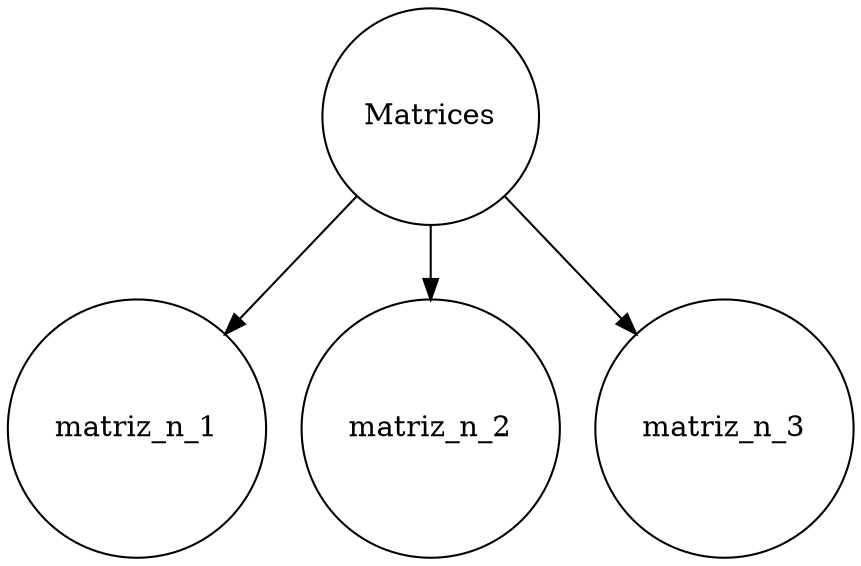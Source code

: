 digraph G{
A[label="Matrices", shape="circle"]
<lista.Nodo object at 0x0000022E0E9F46A0>[label="matriz_n_1",shape="circle"]
<lista.Nodo object at 0x0000022E0E9AEBE0>[label="matriz_n_2",shape="circle"]
<lista.Nodo object at 0x0000022E0E9F9FD0>[label="matriz_n_3",shape="circle"]
A-><lista.Nodo object at 0x0000022E0E9F46A0>
A-><lista.Nodo object at 0x0000022E0E9AEBE0>
A-><lista.Nodo object at 0x0000022E0E9F9FD0>
}